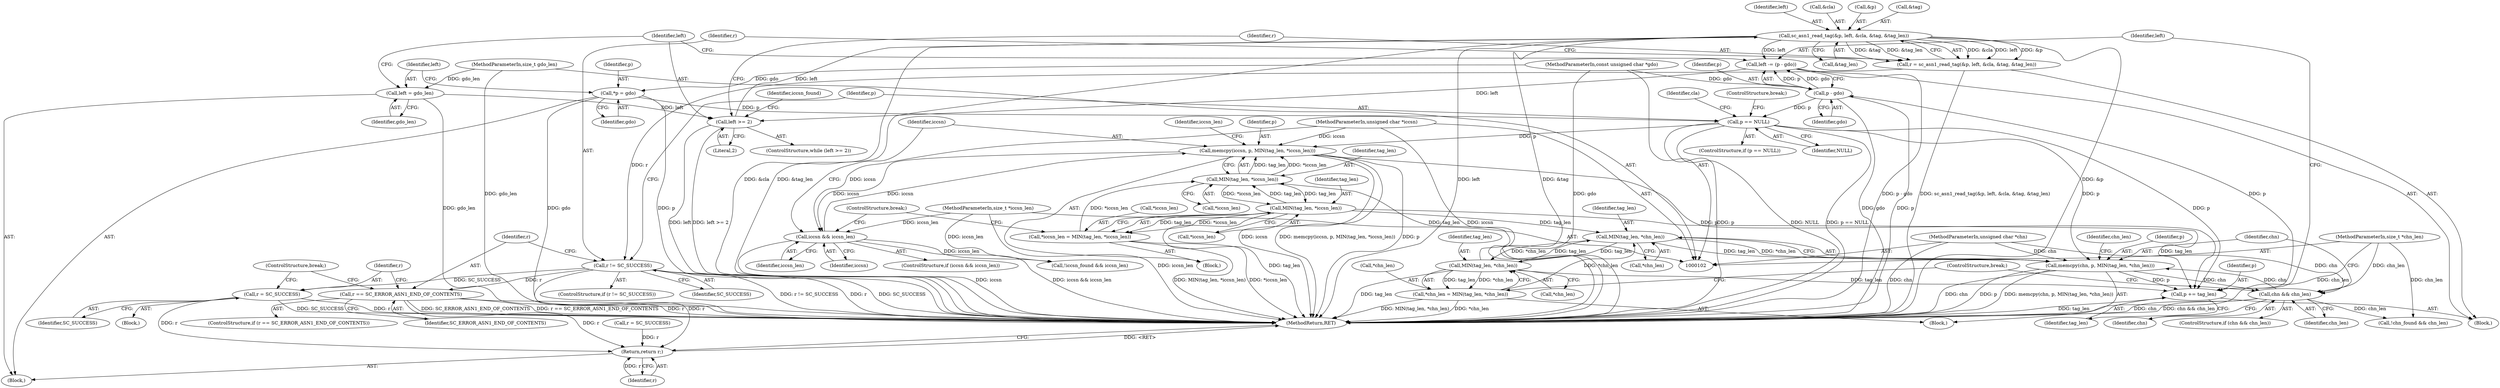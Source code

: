 digraph "1_OpenSC_8fe377e93b4b56060e5bbfb6f3142ceaeca744fa_18@API" {
"1000140" [label="(Call,sc_asn1_read_tag(&p, left, &cla, &tag, &tag_len))"];
"1000131" [label="(Call,left >= 2)"];
"1000229" [label="(Call,left -= (p - gdo))"];
"1000231" [label="(Call,p - gdo)"];
"1000226" [label="(Call,p += tag_len)"];
"1000221" [label="(Call,MIN(tag_len, *chn_len))"];
"1000214" [label="(Call,MIN(tag_len, *chn_len))"];
"1000197" [label="(Call,MIN(tag_len, *iccsn_len))"];
"1000190" [label="(Call,MIN(tag_len, *iccsn_len))"];
"1000194" [label="(Call,*iccsn_len = MIN(tag_len, *iccsn_len))"];
"1000218" [label="(Call,*chn_len = MIN(tag_len, *chn_len))"];
"1000187" [label="(Call,memcpy(iccsn, p, MIN(tag_len, *iccsn_len)))"];
"1000183" [label="(Call,iccsn && iccsn_len)"];
"1000105" [label="(MethodParameterIn,unsigned char *iccsn)"];
"1000106" [label="(MethodParameterIn,size_t *iccsn_len)"];
"1000165" [label="(Call,p == NULL)"];
"1000123" [label="(Call,*p = gdo)"];
"1000103" [label="(MethodParameterIn,const unsigned char *gdo)"];
"1000211" [label="(Call,memcpy(chn, p, MIN(tag_len, *chn_len)))"];
"1000207" [label="(Call,chn && chn_len)"];
"1000107" [label="(MethodParameterIn,unsigned char *chn)"];
"1000108" [label="(MethodParameterIn,size_t *chn_len)"];
"1000140" [label="(Call,sc_asn1_read_tag(&p, left, &cla, &tag, &tag_len))"];
"1000127" [label="(Call,left = gdo_len)"];
"1000104" [label="(MethodParameterIn,size_t gdo_len)"];
"1000138" [label="(Call,r = sc_asn1_read_tag(&p, left, &cla, &tag, &tag_len))"];
"1000151" [label="(Call,r != SC_SUCCESS)"];
"1000156" [label="(Call,r == SC_ERROR_ASN1_END_OF_CONTENTS)"];
"1000252" [label="(Return,return r;)"];
"1000160" [label="(Call,r = SC_SUCCESS)"];
"1000222" [label="(Identifier,tag_len)"];
"1000188" [label="(Identifier,iccsn)"];
"1000192" [label="(Call,*iccsn_len)"];
"1000183" [label="(Call,iccsn && iccsn_len)"];
"1000219" [label="(Call,*chn_len)"];
"1000199" [label="(Call,*iccsn_len)"];
"1000194" [label="(Call,*iccsn_len = MIN(tag_len, *iccsn_len))"];
"1000186" [label="(Block,)"];
"1000235" [label="(Call,!iccsn_found && iccsn_len)"];
"1000109" [label="(Block,)"];
"1000105" [label="(MethodParameterIn,unsigned char *iccsn)"];
"1000125" [label="(Identifier,gdo)"];
"1000231" [label="(Call,p - gdo)"];
"1000208" [label="(Identifier,chn)"];
"1000133" [label="(Literal,2)"];
"1000134" [label="(Block,)"];
"1000166" [label="(Identifier,p)"];
"1000140" [label="(Call,sc_asn1_read_tag(&p, left, &cla, &tag, &tag_len))"];
"1000128" [label="(Identifier,left)"];
"1000227" [label="(Identifier,p)"];
"1000172" [label="(Identifier,cla)"];
"1000211" [label="(Call,memcpy(chn, p, MIN(tag_len, *chn_len)))"];
"1000143" [label="(Identifier,left)"];
"1000230" [label="(Identifier,left)"];
"1000232" [label="(Identifier,p)"];
"1000132" [label="(Identifier,left)"];
"1000131" [label="(Call,left >= 2)"];
"1000127" [label="(Call,left = gdo_len)"];
"1000151" [label="(Call,r != SC_SUCCESS)"];
"1000223" [label="(Call,*chn_len)"];
"1000185" [label="(Identifier,iccsn_len)"];
"1000162" [label="(Identifier,SC_SUCCESS)"];
"1000111" [label="(Call,r = SC_SUCCESS)"];
"1000108" [label="(MethodParameterIn,size_t *chn_len)"];
"1000165" [label="(Call,p == NULL)"];
"1000215" [label="(Identifier,tag_len)"];
"1000104" [label="(MethodParameterIn,size_t gdo_len)"];
"1000164" [label="(ControlStructure,if (p == NULL))"];
"1000163" [label="(ControlStructure,break;)"];
"1000216" [label="(Call,*chn_len)"];
"1000244" [label="(Call,!chn_found && chn_len)"];
"1000233" [label="(Identifier,gdo)"];
"1000190" [label="(Call,MIN(tag_len, *iccsn_len))"];
"1000254" [label="(MethodReturn,RET)"];
"1000158" [label="(Identifier,SC_ERROR_ASN1_END_OF_CONTENTS)"];
"1000144" [label="(Call,&cla)"];
"1000129" [label="(Identifier,gdo_len)"];
"1000124" [label="(Identifier,p)"];
"1000138" [label="(Call,r = sc_asn1_read_tag(&p, left, &cla, &tag, &tag_len))"];
"1000169" [label="(ControlStructure,break;)"];
"1000226" [label="(Call,p += tag_len)"];
"1000206" [label="(ControlStructure,if (chn && chn_len))"];
"1000210" [label="(Block,)"];
"1000161" [label="(Identifier,r)"];
"1000139" [label="(Identifier,r)"];
"1000150" [label="(ControlStructure,if (r != SC_SUCCESS))"];
"1000253" [label="(Identifier,r)"];
"1000201" [label="(ControlStructure,break;)"];
"1000167" [label="(Identifier,NULL)"];
"1000220" [label="(Identifier,chn_len)"];
"1000103" [label="(MethodParameterIn,const unsigned char *gdo)"];
"1000153" [label="(Identifier,SC_SUCCESS)"];
"1000197" [label="(Call,MIN(tag_len, *iccsn_len))"];
"1000209" [label="(Identifier,chn_len)"];
"1000157" [label="(Identifier,r)"];
"1000123" [label="(Call,*p = gdo)"];
"1000107" [label="(MethodParameterIn,unsigned char *chn)"];
"1000155" [label="(ControlStructure,if (r == SC_ERROR_ASN1_END_OF_CONTENTS))"];
"1000252" [label="(Return,return r;)"];
"1000187" [label="(Call,memcpy(iccsn, p, MIN(tag_len, *iccsn_len)))"];
"1000148" [label="(Call,&tag_len)"];
"1000212" [label="(Identifier,chn)"];
"1000159" [label="(Block,)"];
"1000184" [label="(Identifier,iccsn)"];
"1000218" [label="(Call,*chn_len = MIN(tag_len, *chn_len))"];
"1000207" [label="(Call,chn && chn_len)"];
"1000221" [label="(Call,MIN(tag_len, *chn_len))"];
"1000214" [label="(Call,MIN(tag_len, *chn_len))"];
"1000229" [label="(Call,left -= (p - gdo))"];
"1000237" [label="(Identifier,iccsn_found)"];
"1000228" [label="(Identifier,tag_len)"];
"1000196" [label="(Identifier,iccsn_len)"];
"1000152" [label="(Identifier,r)"];
"1000189" [label="(Identifier,p)"];
"1000225" [label="(ControlStructure,break;)"];
"1000195" [label="(Call,*iccsn_len)"];
"1000141" [label="(Call,&p)"];
"1000182" [label="(ControlStructure,if (iccsn && iccsn_len))"];
"1000106" [label="(MethodParameterIn,size_t *iccsn_len)"];
"1000156" [label="(Call,r == SC_ERROR_ASN1_END_OF_CONTENTS)"];
"1000198" [label="(Identifier,tag_len)"];
"1000191" [label="(Identifier,tag_len)"];
"1000160" [label="(Call,r = SC_SUCCESS)"];
"1000130" [label="(ControlStructure,while (left >= 2))"];
"1000146" [label="(Call,&tag)"];
"1000213" [label="(Identifier,p)"];
"1000140" -> "1000138"  [label="AST: "];
"1000140" -> "1000148"  [label="CFG: "];
"1000141" -> "1000140"  [label="AST: "];
"1000143" -> "1000140"  [label="AST: "];
"1000144" -> "1000140"  [label="AST: "];
"1000146" -> "1000140"  [label="AST: "];
"1000148" -> "1000140"  [label="AST: "];
"1000138" -> "1000140"  [label="CFG: "];
"1000140" -> "1000254"  [label="DDG: &p"];
"1000140" -> "1000254"  [label="DDG: &cla"];
"1000140" -> "1000254"  [label="DDG: &tag_len"];
"1000140" -> "1000254"  [label="DDG: left"];
"1000140" -> "1000254"  [label="DDG: &tag"];
"1000140" -> "1000138"  [label="DDG: &cla"];
"1000140" -> "1000138"  [label="DDG: left"];
"1000140" -> "1000138"  [label="DDG: &p"];
"1000140" -> "1000138"  [label="DDG: &tag"];
"1000140" -> "1000138"  [label="DDG: &tag_len"];
"1000131" -> "1000140"  [label="DDG: left"];
"1000140" -> "1000229"  [label="DDG: left"];
"1000131" -> "1000130"  [label="AST: "];
"1000131" -> "1000133"  [label="CFG: "];
"1000132" -> "1000131"  [label="AST: "];
"1000133" -> "1000131"  [label="AST: "];
"1000139" -> "1000131"  [label="CFG: "];
"1000237" -> "1000131"  [label="CFG: "];
"1000131" -> "1000254"  [label="DDG: left"];
"1000131" -> "1000254"  [label="DDG: left >= 2"];
"1000229" -> "1000131"  [label="DDG: left"];
"1000127" -> "1000131"  [label="DDG: left"];
"1000229" -> "1000134"  [label="AST: "];
"1000229" -> "1000231"  [label="CFG: "];
"1000230" -> "1000229"  [label="AST: "];
"1000231" -> "1000229"  [label="AST: "];
"1000132" -> "1000229"  [label="CFG: "];
"1000229" -> "1000254"  [label="DDG: p - gdo"];
"1000231" -> "1000229"  [label="DDG: p"];
"1000231" -> "1000229"  [label="DDG: gdo"];
"1000231" -> "1000233"  [label="CFG: "];
"1000232" -> "1000231"  [label="AST: "];
"1000233" -> "1000231"  [label="AST: "];
"1000231" -> "1000254"  [label="DDG: gdo"];
"1000231" -> "1000254"  [label="DDG: p"];
"1000231" -> "1000165"  [label="DDG: p"];
"1000226" -> "1000231"  [label="DDG: p"];
"1000103" -> "1000231"  [label="DDG: gdo"];
"1000226" -> "1000134"  [label="AST: "];
"1000226" -> "1000228"  [label="CFG: "];
"1000227" -> "1000226"  [label="AST: "];
"1000228" -> "1000226"  [label="AST: "];
"1000230" -> "1000226"  [label="CFG: "];
"1000226" -> "1000254"  [label="DDG: tag_len"];
"1000221" -> "1000226"  [label="DDG: tag_len"];
"1000197" -> "1000226"  [label="DDG: tag_len"];
"1000187" -> "1000226"  [label="DDG: p"];
"1000165" -> "1000226"  [label="DDG: p"];
"1000211" -> "1000226"  [label="DDG: p"];
"1000221" -> "1000218"  [label="AST: "];
"1000221" -> "1000223"  [label="CFG: "];
"1000222" -> "1000221"  [label="AST: "];
"1000223" -> "1000221"  [label="AST: "];
"1000218" -> "1000221"  [label="CFG: "];
"1000221" -> "1000254"  [label="DDG: tag_len"];
"1000221" -> "1000190"  [label="DDG: tag_len"];
"1000221" -> "1000214"  [label="DDG: tag_len"];
"1000221" -> "1000218"  [label="DDG: tag_len"];
"1000221" -> "1000218"  [label="DDG: *chn_len"];
"1000214" -> "1000221"  [label="DDG: tag_len"];
"1000214" -> "1000221"  [label="DDG: *chn_len"];
"1000214" -> "1000211"  [label="AST: "];
"1000214" -> "1000216"  [label="CFG: "];
"1000215" -> "1000214"  [label="AST: "];
"1000216" -> "1000214"  [label="AST: "];
"1000211" -> "1000214"  [label="CFG: "];
"1000214" -> "1000211"  [label="DDG: tag_len"];
"1000214" -> "1000211"  [label="DDG: *chn_len"];
"1000197" -> "1000214"  [label="DDG: tag_len"];
"1000218" -> "1000214"  [label="DDG: *chn_len"];
"1000197" -> "1000194"  [label="AST: "];
"1000197" -> "1000199"  [label="CFG: "];
"1000198" -> "1000197"  [label="AST: "];
"1000199" -> "1000197"  [label="AST: "];
"1000194" -> "1000197"  [label="CFG: "];
"1000197" -> "1000254"  [label="DDG: tag_len"];
"1000197" -> "1000190"  [label="DDG: tag_len"];
"1000197" -> "1000194"  [label="DDG: tag_len"];
"1000197" -> "1000194"  [label="DDG: *iccsn_len"];
"1000190" -> "1000197"  [label="DDG: tag_len"];
"1000190" -> "1000197"  [label="DDG: *iccsn_len"];
"1000190" -> "1000187"  [label="AST: "];
"1000190" -> "1000192"  [label="CFG: "];
"1000191" -> "1000190"  [label="AST: "];
"1000192" -> "1000190"  [label="AST: "];
"1000187" -> "1000190"  [label="CFG: "];
"1000190" -> "1000187"  [label="DDG: tag_len"];
"1000190" -> "1000187"  [label="DDG: *iccsn_len"];
"1000194" -> "1000190"  [label="DDG: *iccsn_len"];
"1000194" -> "1000186"  [label="AST: "];
"1000195" -> "1000194"  [label="AST: "];
"1000201" -> "1000194"  [label="CFG: "];
"1000194" -> "1000254"  [label="DDG: *iccsn_len"];
"1000194" -> "1000254"  [label="DDG: MIN(tag_len, *iccsn_len)"];
"1000218" -> "1000210"  [label="AST: "];
"1000219" -> "1000218"  [label="AST: "];
"1000225" -> "1000218"  [label="CFG: "];
"1000218" -> "1000254"  [label="DDG: MIN(tag_len, *chn_len)"];
"1000218" -> "1000254"  [label="DDG: *chn_len"];
"1000187" -> "1000186"  [label="AST: "];
"1000188" -> "1000187"  [label="AST: "];
"1000189" -> "1000187"  [label="AST: "];
"1000196" -> "1000187"  [label="CFG: "];
"1000187" -> "1000254"  [label="DDG: iccsn"];
"1000187" -> "1000254"  [label="DDG: memcpy(iccsn, p, MIN(tag_len, *iccsn_len))"];
"1000187" -> "1000254"  [label="DDG: p"];
"1000187" -> "1000183"  [label="DDG: iccsn"];
"1000183" -> "1000187"  [label="DDG: iccsn"];
"1000105" -> "1000187"  [label="DDG: iccsn"];
"1000165" -> "1000187"  [label="DDG: p"];
"1000183" -> "1000182"  [label="AST: "];
"1000183" -> "1000184"  [label="CFG: "];
"1000183" -> "1000185"  [label="CFG: "];
"1000184" -> "1000183"  [label="AST: "];
"1000185" -> "1000183"  [label="AST: "];
"1000188" -> "1000183"  [label="CFG: "];
"1000201" -> "1000183"  [label="CFG: "];
"1000183" -> "1000254"  [label="DDG: iccsn"];
"1000183" -> "1000254"  [label="DDG: iccsn && iccsn_len"];
"1000105" -> "1000183"  [label="DDG: iccsn"];
"1000106" -> "1000183"  [label="DDG: iccsn_len"];
"1000183" -> "1000235"  [label="DDG: iccsn_len"];
"1000105" -> "1000102"  [label="AST: "];
"1000105" -> "1000254"  [label="DDG: iccsn"];
"1000106" -> "1000102"  [label="AST: "];
"1000106" -> "1000254"  [label="DDG: iccsn_len"];
"1000106" -> "1000235"  [label="DDG: iccsn_len"];
"1000165" -> "1000164"  [label="AST: "];
"1000165" -> "1000167"  [label="CFG: "];
"1000166" -> "1000165"  [label="AST: "];
"1000167" -> "1000165"  [label="AST: "];
"1000169" -> "1000165"  [label="CFG: "];
"1000172" -> "1000165"  [label="CFG: "];
"1000165" -> "1000254"  [label="DDG: p"];
"1000165" -> "1000254"  [label="DDG: NULL"];
"1000165" -> "1000254"  [label="DDG: p == NULL"];
"1000123" -> "1000165"  [label="DDG: p"];
"1000165" -> "1000211"  [label="DDG: p"];
"1000123" -> "1000109"  [label="AST: "];
"1000123" -> "1000125"  [label="CFG: "];
"1000124" -> "1000123"  [label="AST: "];
"1000125" -> "1000123"  [label="AST: "];
"1000128" -> "1000123"  [label="CFG: "];
"1000123" -> "1000254"  [label="DDG: gdo"];
"1000123" -> "1000254"  [label="DDG: p"];
"1000103" -> "1000123"  [label="DDG: gdo"];
"1000103" -> "1000102"  [label="AST: "];
"1000103" -> "1000254"  [label="DDG: gdo"];
"1000211" -> "1000210"  [label="AST: "];
"1000212" -> "1000211"  [label="AST: "];
"1000213" -> "1000211"  [label="AST: "];
"1000220" -> "1000211"  [label="CFG: "];
"1000211" -> "1000254"  [label="DDG: chn"];
"1000211" -> "1000254"  [label="DDG: p"];
"1000211" -> "1000254"  [label="DDG: memcpy(chn, p, MIN(tag_len, *chn_len))"];
"1000211" -> "1000207"  [label="DDG: chn"];
"1000207" -> "1000211"  [label="DDG: chn"];
"1000107" -> "1000211"  [label="DDG: chn"];
"1000207" -> "1000206"  [label="AST: "];
"1000207" -> "1000208"  [label="CFG: "];
"1000207" -> "1000209"  [label="CFG: "];
"1000208" -> "1000207"  [label="AST: "];
"1000209" -> "1000207"  [label="AST: "];
"1000212" -> "1000207"  [label="CFG: "];
"1000225" -> "1000207"  [label="CFG: "];
"1000207" -> "1000254"  [label="DDG: chn"];
"1000207" -> "1000254"  [label="DDG: chn && chn_len"];
"1000107" -> "1000207"  [label="DDG: chn"];
"1000108" -> "1000207"  [label="DDG: chn_len"];
"1000207" -> "1000244"  [label="DDG: chn_len"];
"1000107" -> "1000102"  [label="AST: "];
"1000107" -> "1000254"  [label="DDG: chn"];
"1000108" -> "1000102"  [label="AST: "];
"1000108" -> "1000254"  [label="DDG: chn_len"];
"1000108" -> "1000244"  [label="DDG: chn_len"];
"1000127" -> "1000109"  [label="AST: "];
"1000127" -> "1000129"  [label="CFG: "];
"1000128" -> "1000127"  [label="AST: "];
"1000129" -> "1000127"  [label="AST: "];
"1000132" -> "1000127"  [label="CFG: "];
"1000127" -> "1000254"  [label="DDG: gdo_len"];
"1000104" -> "1000127"  [label="DDG: gdo_len"];
"1000104" -> "1000102"  [label="AST: "];
"1000104" -> "1000254"  [label="DDG: gdo_len"];
"1000138" -> "1000134"  [label="AST: "];
"1000139" -> "1000138"  [label="AST: "];
"1000152" -> "1000138"  [label="CFG: "];
"1000138" -> "1000254"  [label="DDG: sc_asn1_read_tag(&p, left, &cla, &tag, &tag_len)"];
"1000138" -> "1000151"  [label="DDG: r"];
"1000151" -> "1000150"  [label="AST: "];
"1000151" -> "1000153"  [label="CFG: "];
"1000152" -> "1000151"  [label="AST: "];
"1000153" -> "1000151"  [label="AST: "];
"1000157" -> "1000151"  [label="CFG: "];
"1000166" -> "1000151"  [label="CFG: "];
"1000151" -> "1000254"  [label="DDG: r != SC_SUCCESS"];
"1000151" -> "1000254"  [label="DDG: r"];
"1000151" -> "1000254"  [label="DDG: SC_SUCCESS"];
"1000151" -> "1000156"  [label="DDG: r"];
"1000151" -> "1000160"  [label="DDG: SC_SUCCESS"];
"1000151" -> "1000252"  [label="DDG: r"];
"1000156" -> "1000155"  [label="AST: "];
"1000156" -> "1000158"  [label="CFG: "];
"1000157" -> "1000156"  [label="AST: "];
"1000158" -> "1000156"  [label="AST: "];
"1000161" -> "1000156"  [label="CFG: "];
"1000163" -> "1000156"  [label="CFG: "];
"1000156" -> "1000254"  [label="DDG: r"];
"1000156" -> "1000254"  [label="DDG: SC_ERROR_ASN1_END_OF_CONTENTS"];
"1000156" -> "1000254"  [label="DDG: r == SC_ERROR_ASN1_END_OF_CONTENTS"];
"1000156" -> "1000252"  [label="DDG: r"];
"1000252" -> "1000109"  [label="AST: "];
"1000252" -> "1000253"  [label="CFG: "];
"1000253" -> "1000252"  [label="AST: "];
"1000254" -> "1000252"  [label="CFG: "];
"1000252" -> "1000254"  [label="DDG: <RET>"];
"1000253" -> "1000252"  [label="DDG: r"];
"1000111" -> "1000252"  [label="DDG: r"];
"1000160" -> "1000252"  [label="DDG: r"];
"1000160" -> "1000159"  [label="AST: "];
"1000160" -> "1000162"  [label="CFG: "];
"1000161" -> "1000160"  [label="AST: "];
"1000162" -> "1000160"  [label="AST: "];
"1000163" -> "1000160"  [label="CFG: "];
"1000160" -> "1000254"  [label="DDG: SC_SUCCESS"];
"1000160" -> "1000254"  [label="DDG: r"];
}

